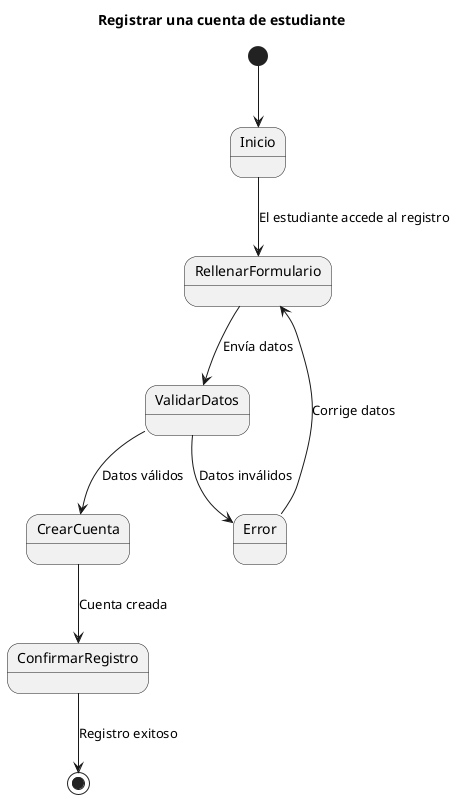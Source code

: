@startuml
title Registrar una cuenta de estudiante
[*] --> Inicio

Inicio --> RellenarFormulario : El estudiante accede al registro
RellenarFormulario --> ValidarDatos : Envía datos
ValidarDatos --> Error : Datos inválidos
Error --> RellenarFormulario : Corrige datos

ValidarDatos --> CrearCuenta : Datos válidos
CrearCuenta --> ConfirmarRegistro : Cuenta creada
ConfirmarRegistro --> [*] : Registro exitoso
@enduml
